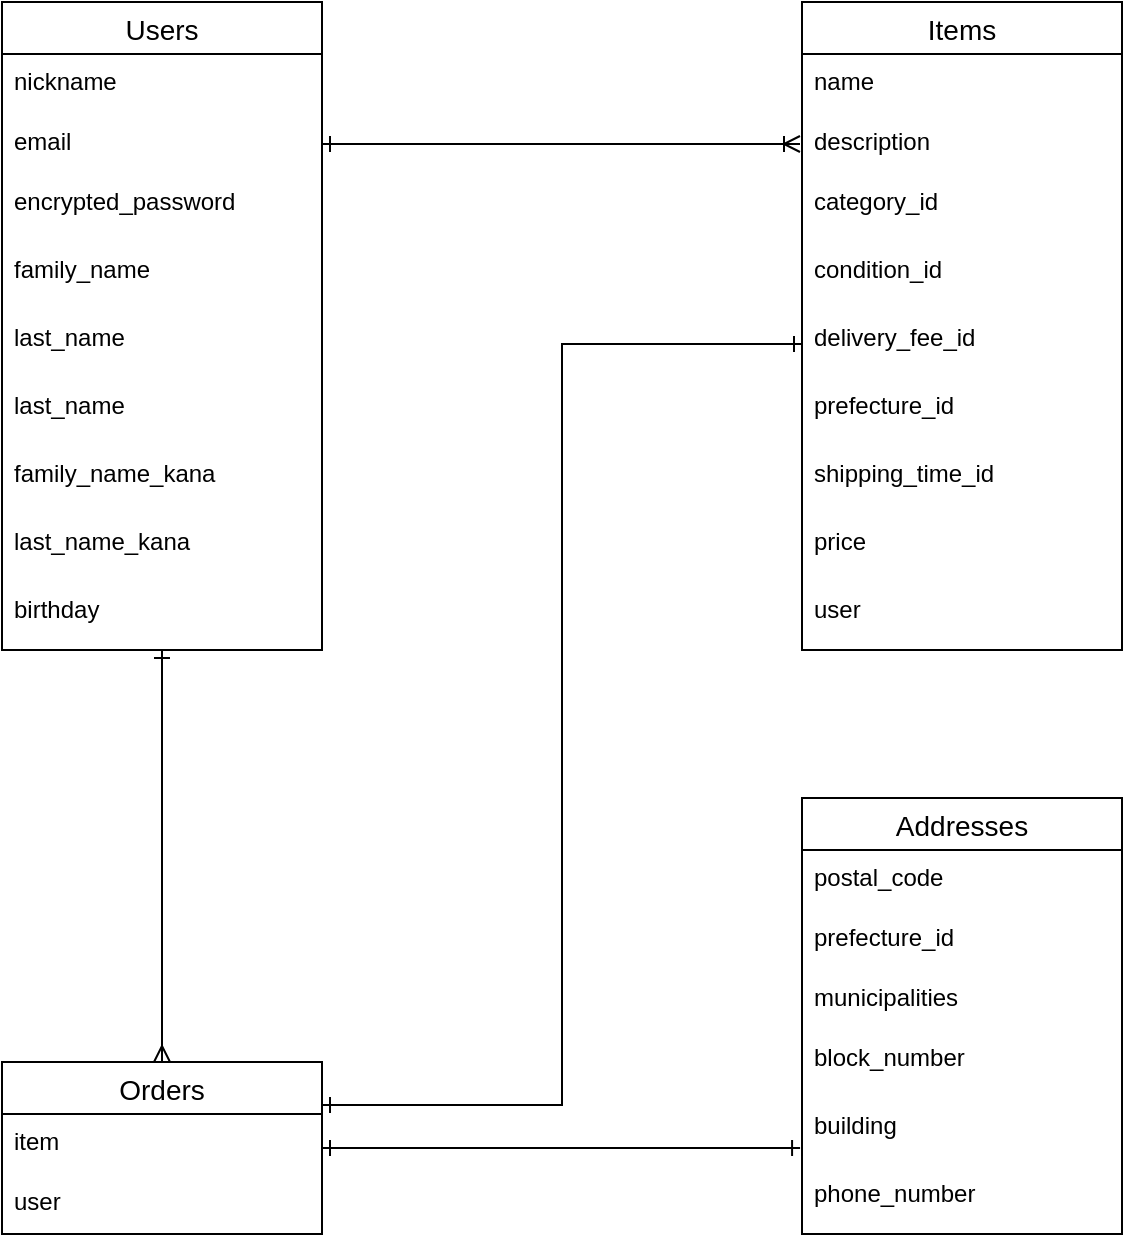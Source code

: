 
<mxfile version="14.2.4" type="embed">
    <diagram id="4iw1GQJVMCxI1CYl0fhs" name="ページ1">
        <mxGraphModel dx="949" dy="268" grid="1" gridSize="10" guides="1" tooltips="1" connect="1" arrows="1" fold="1" page="1" pageScale="1" pageWidth="827" pageHeight="1169" math="0" shadow="0">

            <root>
                <mxCell id="0"/>
                <mxCell id="1" parent="0"/>
                <mxCell id="81" style="edgeStyle=orthogonalEdgeStyle;rounded=0;orthogonalLoop=1;jettySize=auto;html=1;entryX=0.5;entryY=0;entryDx=0;entryDy=0;startArrow=ERone;startFill=0;endArrow=ERmany;endFill=0;" parent="1" source="2" target="14" edge="1">
                    <mxGeometry relative="1" as="geometry"/>
                </mxCell>
                <object label="Users" id="2">
                    <mxCell style="swimlane;fontStyle=0;childLayout=stackLayout;horizontal=1;startSize=26;horizontalStack=0;resizeParent=1;resizeParentMax=0;resizeLast=0;collapsible=1;marginBottom=0;align=center;fontSize=14;" parent="1" vertex="1">
                        <mxGeometry x="80" y="30" width="160" height="324" as="geometry">
                            <mxRectangle x="80" y="120" width="70" height="26" as="alternateBounds"/>
                        </mxGeometry>
                    </mxCell>
                </object>
                <mxCell id="3" value="nickname" style="text;spacingLeft=4;spacingRight=4;overflow=hidden;rotatable=0;points=[[0,0.5],[1,0.5]];portConstraint=eastwest;fontSize=12;" parent="2" vertex="1">
                    <mxGeometry y="26" width="160" height="30" as="geometry"/>
                </mxCell>
                <mxCell id="4" value="email" style="text;strokeColor=none;fillColor=none;spacingLeft=4;spacingRight=4;overflow=hidden;rotatable=0;points=[[0,0.5],[1,0.5]];portConstraint=eastwest;fontSize=12;" parent="2" vertex="1">
                    <mxGeometry y="56" width="160" height="30" as="geometry"/>
                </mxCell>
                <mxCell id="90" value="encrypted_password" style="text;strokeColor=none;spacingLeft=4;spacingRight=4;overflow=hidden;rotatable=0;points=[[0,0.5],[1,0.5]];portConstraint=eastwest;fontSize=12;shadow=0;" parent="2" vertex="1">
                    <mxGeometry y="86" width="160" height="34" as="geometry"/>
                </mxCell>
                <mxCell id="5" value="family_name" style="text;strokeColor=none;spacingLeft=4;spacingRight=4;overflow=hidden;rotatable=0;points=[[0,0.5],[1,0.5]];portConstraint=eastwest;fontSize=12;shadow=0;" parent="2" vertex="1">
                    <mxGeometry y="120" width="160" height="34" as="geometry"/>
                </mxCell>
                <mxCell id="109" value="last_name" style="text;strokeColor=none;spacingLeft=4;spacingRight=4;overflow=hidden;rotatable=0;points=[[0,0.5],[1,0.5]];portConstraint=eastwest;fontSize=12;shadow=0;" parent="2" vertex="1">
                    <mxGeometry y="154" width="160" height="34" as="geometry"/>
                </mxCell>
                <mxCell id="91" value="last_name" style="text;strokeColor=none;spacingLeft=4;spacingRight=4;overflow=hidden;rotatable=0;points=[[0,0.5],[1,0.5]];portConstraint=eastwest;fontSize=12;shadow=0;" parent="2" vertex="1">
                    <mxGeometry y="188" width="160" height="34" as="geometry"/>
                </mxCell>
                <mxCell id="93" value="family_name_kana" style="text;strokeColor=none;spacingLeft=4;spacingRight=4;overflow=hidden;rotatable=0;points=[[0,0.5],[1,0.5]];portConstraint=eastwest;fontSize=12;shadow=0;" parent="2" vertex="1">
                    <mxGeometry y="222" width="160" height="34" as="geometry"/>
                </mxCell>
                <mxCell id="94" value="last_name_kana" style="text;strokeColor=none;spacingLeft=4;spacingRight=4;overflow=hidden;rotatable=0;points=[[0,0.5],[1,0.5]];portConstraint=eastwest;fontSize=12;shadow=0;" parent="2" vertex="1">
                    <mxGeometry y="256" width="160" height="34" as="geometry"/>
                </mxCell>
                <mxCell id="95" value="birthday" style="text;strokeColor=none;spacingLeft=4;spacingRight=4;overflow=hidden;rotatable=0;points=[[0,0.5],[1,0.5]];portConstraint=eastwest;fontSize=12;shadow=0;" parent="2" vertex="1">
                    <mxGeometry y="290" width="160" height="34" as="geometry"/>
                </mxCell>
                <mxCell id="10" value="Items" style="swimlane;fontStyle=0;childLayout=stackLayout;horizontal=1;startSize=26;horizontalStack=0;resizeParent=1;resizeParentMax=0;resizeLast=0;collapsible=1;marginBottom=0;align=center;fontSize=14;" parent="1" vertex="1">
                    <mxGeometry x="480" y="30" width="160" height="324" as="geometry"/>
                </mxCell>
                <mxCell id="12" value="name" style="text;strokeColor=none;fillColor=none;spacingLeft=4;spacingRight=4;overflow=hidden;rotatable=0;points=[[0,0.5],[1,0.5]];portConstraint=eastwest;fontSize=12;" parent="10" vertex="1">
                    <mxGeometry y="26" width="160" height="30" as="geometry"/>
                </mxCell>
                <mxCell id="13" value="description" style="text;strokeColor=none;fillColor=none;spacingLeft=4;spacingRight=4;overflow=hidden;rotatable=0;points=[[0,0.5],[1,0.5]];portConstraint=eastwest;fontSize=12;" parent="10" vertex="1">
                    <mxGeometry y="56" width="160" height="30" as="geometry"/>
                </mxCell>
                <mxCell id="98" value="category_id" style="text;strokeColor=none;spacingLeft=4;spacingRight=4;overflow=hidden;rotatable=0;points=[[0,0.5],[1,0.5]];portConstraint=eastwest;fontSize=12;shadow=0;" parent="10" vertex="1">
                    <mxGeometry y="86" width="160" height="34" as="geometry"/>
                </mxCell>
                <mxCell id="99" value="condition_id" style="text;strokeColor=none;spacingLeft=4;spacingRight=4;overflow=hidden;rotatable=0;points=[[0,0.5],[1,0.5]];portConstraint=eastwest;fontSize=12;shadow=0;" parent="10" vertex="1">
                    <mxGeometry y="120" width="160" height="34" as="geometry"/>
                </mxCell>
                <mxCell id="100" value="delivery_fee_id" style="text;strokeColor=none;spacingLeft=4;spacingRight=4;overflow=hidden;rotatable=0;points=[[0,0.5],[1,0.5]];portConstraint=eastwest;fontSize=12;shadow=0;" parent="10" vertex="1">
                    <mxGeometry y="154" width="160" height="34" as="geometry"/>
                </mxCell>
                <mxCell id="101" value="prefecture_id" style="text;strokeColor=none;spacingLeft=4;spacingRight=4;overflow=hidden;rotatable=0;points=[[0,0.5],[1,0.5]];portConstraint=eastwest;fontSize=12;shadow=0;" parent="10" vertex="1">
                    <mxGeometry y="188" width="160" height="34" as="geometry"/>
                </mxCell>
                <mxCell id="102" value="shipping_time_id" style="text;strokeColor=none;spacingLeft=4;spacingRight=4;overflow=hidden;rotatable=0;points=[[0,0.5],[1,0.5]];portConstraint=eastwest;fontSize=12;shadow=0;" parent="10" vertex="1">
                    <mxGeometry y="222" width="160" height="34" as="geometry"/>
                </mxCell>
                <mxCell id="103" value="price" style="text;strokeColor=none;spacingLeft=4;spacingRight=4;overflow=hidden;rotatable=0;points=[[0,0.5],[1,0.5]];portConstraint=eastwest;fontSize=12;shadow=0;" parent="10" vertex="1">
                    <mxGeometry y="256" width="160" height="34" as="geometry"/>
                </mxCell>
                <mxCell id="104" value="user" style="text;strokeColor=none;spacingLeft=4;spacingRight=4;overflow=hidden;rotatable=0;points=[[0,0.5],[1,0.5]];portConstraint=eastwest;fontSize=12;shadow=0;" parent="10" vertex="1">
                    <mxGeometry y="290" width="160" height="34" as="geometry"/>
                </mxCell>
                <mxCell id="84" style="edgeStyle=orthogonalEdgeStyle;rounded=0;orthogonalLoop=1;jettySize=auto;html=1;startArrow=ERone;startFill=0;endArrow=ERone;endFill=0;entryX=-0.006;entryY=0.735;entryDx=0;entryDy=0;entryPerimeter=0;" parent="1" source="14" target="106" edge="1">
                    <mxGeometry relative="1" as="geometry">
                        <mxPoint x="480" y="458" as="targetPoint"/>
                        <Array as="points"/>
                    </mxGeometry>
                </mxCell>
                <mxCell id="14" value="Orders" style="swimlane;fontStyle=0;childLayout=stackLayout;horizontal=1;startSize=26;horizontalStack=0;resizeParent=1;resizeParentMax=0;resizeLast=0;collapsible=1;marginBottom=0;align=center;fontSize=14;" parent="1" vertex="1">
                    <mxGeometry x="80" y="560" width="160" height="86" as="geometry"/>
                </mxCell>
                <mxCell id="15" value="item" style="text;strokeColor=none;fillColor=none;spacingLeft=4;spacingRight=4;overflow=hidden;rotatable=0;points=[[0,0.5],[1,0.5]];portConstraint=eastwest;fontSize=12;" parent="14" vertex="1">
                    <mxGeometry y="26" width="160" height="30" as="geometry"/>
                </mxCell>
                <mxCell id="16" value="user" style="text;strokeColor=none;fillColor=none;spacingLeft=4;spacingRight=4;overflow=hidden;rotatable=0;points=[[0,0.5],[1,0.5]];portConstraint=eastwest;fontSize=12;" parent="14" vertex="1">
                    <mxGeometry y="56" width="160" height="30" as="geometry"/>
                </mxCell>
                <mxCell id="18" value="Addresses" style="swimlane;fontStyle=0;childLayout=stackLayout;horizontal=1;startSize=26;horizontalStack=0;resizeParent=1;resizeParentMax=0;resizeLast=0;collapsible=1;marginBottom=0;align=center;fontSize=14;" parent="1" vertex="1">
                    <mxGeometry x="480" y="428" width="160" height="218" as="geometry"/>
                </mxCell>
                <mxCell id="19" value="postal_code" style="text;strokeColor=none;fillColor=none;spacingLeft=4;spacingRight=4;overflow=hidden;rotatable=0;points=[[0,0.5],[1,0.5]];portConstraint=eastwest;fontSize=12;" parent="18" vertex="1">
                    <mxGeometry y="26" width="160" height="30" as="geometry"/>
                </mxCell>
                <mxCell id="20" value="prefecture_id" style="text;strokeColor=none;fillColor=none;spacingLeft=4;spacingRight=4;overflow=hidden;rotatable=0;points=[[0,0.5],[1,0.5]];portConstraint=eastwest;fontSize=12;" parent="18" vertex="1">
                    <mxGeometry y="56" width="160" height="30" as="geometry"/>
                </mxCell>
                <mxCell id="21" value="municipalities" style="text;strokeColor=none;fillColor=none;spacingLeft=4;spacingRight=4;overflow=hidden;rotatable=0;points=[[0,0.5],[1,0.5]];portConstraint=eastwest;fontSize=12;" parent="18" vertex="1">
                    <mxGeometry y="86" width="160" height="30" as="geometry"/>
                </mxCell>
                <mxCell id="105" value="block_number" style="text;strokeColor=none;spacingLeft=4;spacingRight=4;overflow=hidden;rotatable=0;points=[[0,0.5],[1,0.5]];portConstraint=eastwest;fontSize=12;shadow=0;" parent="18" vertex="1">
                    <mxGeometry y="116" width="160" height="34" as="geometry"/>
                </mxCell>
                <mxCell id="106" value="building" style="text;strokeColor=none;spacingLeft=4;spacingRight=4;overflow=hidden;rotatable=0;points=[[0,0.5],[1,0.5]];portConstraint=eastwest;fontSize=12;shadow=0;" parent="18" vertex="1">
                    <mxGeometry y="150" width="160" height="34" as="geometry"/>
                </mxCell>
                <mxCell id="107" value="phone_number" style="text;strokeColor=none;spacingLeft=4;spacingRight=4;overflow=hidden;rotatable=0;points=[[0,0.5],[1,0.5]];portConstraint=eastwest;fontSize=12;shadow=0;" parent="18" vertex="1">
                    <mxGeometry y="184" width="160" height="34" as="geometry"/>
                </mxCell>
                <mxCell id="22" style="edgeStyle=orthogonalEdgeStyle;rounded=0;orthogonalLoop=1;jettySize=auto;html=1;exitX=1;exitY=0.5;exitDx=0;exitDy=0;endArrow=ERoneToMany;endFill=0;startArrow=ERone;startFill=0;" parent="1" source="4" edge="1">
                    <mxGeometry relative="1" as="geometry">
                        <mxPoint x="479" y="101" as="targetPoint"/>
                    </mxGeometry>
                </mxCell>
                <mxCell id="108" style="edgeStyle=orthogonalEdgeStyle;rounded=0;orthogonalLoop=1;jettySize=auto;html=1;entryX=1;entryY=0.25;entryDx=0;entryDy=0;startArrow=ERone;startFill=0;endArrow=ERone;endFill=0;" parent="1" source="100" target="14" edge="1">
                    <mxGeometry relative="1" as="geometry"/>
                </mxCell>
            </root>
        </mxGraphModel>
    </diagram>
</mxfile>